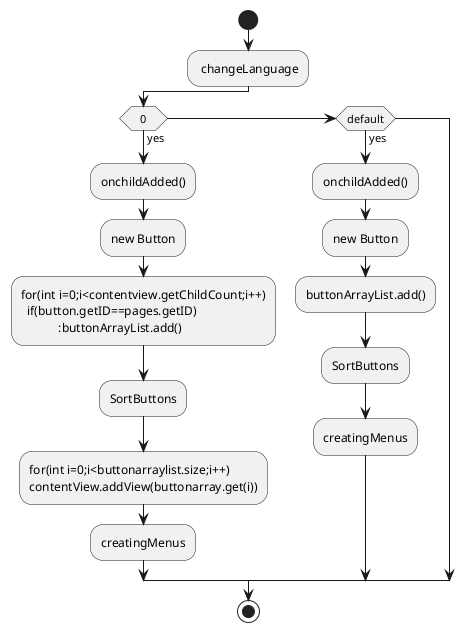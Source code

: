 @startuml
start
 - changeLanguage
if (0) then (yes)
    :onchildAdded();
    :new Button;
    :for(int i=0;i<contentview.getChildCount;i++)
      if(button.getID==pages.getID)
                :buttonArrayList.add();
    :SortButtons;
    :for(int i=0;i<buttonarraylist.size;i++)
    contentView.addView(buttonarray.get(i));
    :creatingMenus;
elseif (default) then (yes)
    :onchildAdded();
    :new Button;
    :buttonArrayList.add();
    :SortButtons;
    :creatingMenus;
endif
stop
@enduml
